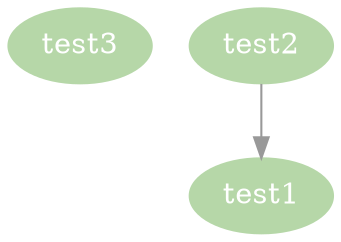 digraph 
  {
    node [ color = "#b6d7a8", style = "filled", fontcolor = "white" ];
    edge [ color = "#999999", style = "filled" ];
    "test3";
    "test2" -> "test1";
  }
